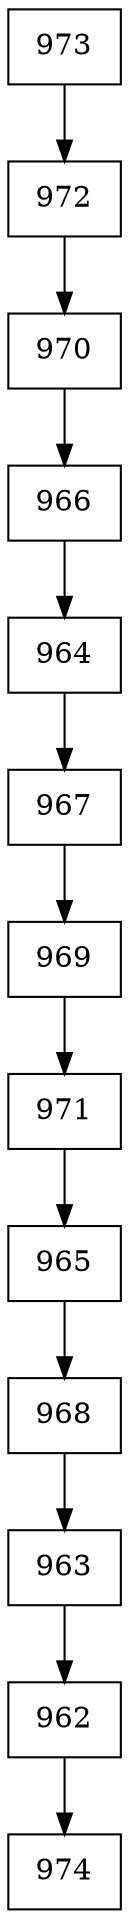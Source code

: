 digraph G {
  node [shape=record];
  node0 [label="{973}"];
  node0 -> node1;
  node1 [label="{972}"];
  node1 -> node2;
  node2 [label="{970}"];
  node2 -> node3;
  node3 [label="{966}"];
  node3 -> node4;
  node4 [label="{964}"];
  node4 -> node5;
  node5 [label="{967}"];
  node5 -> node6;
  node6 [label="{969}"];
  node6 -> node7;
  node7 [label="{971}"];
  node7 -> node8;
  node8 [label="{965}"];
  node8 -> node9;
  node9 [label="{968}"];
  node9 -> node10;
  node10 [label="{963}"];
  node10 -> node11;
  node11 [label="{962}"];
  node11 -> node12;
  node12 [label="{974}"];
}
